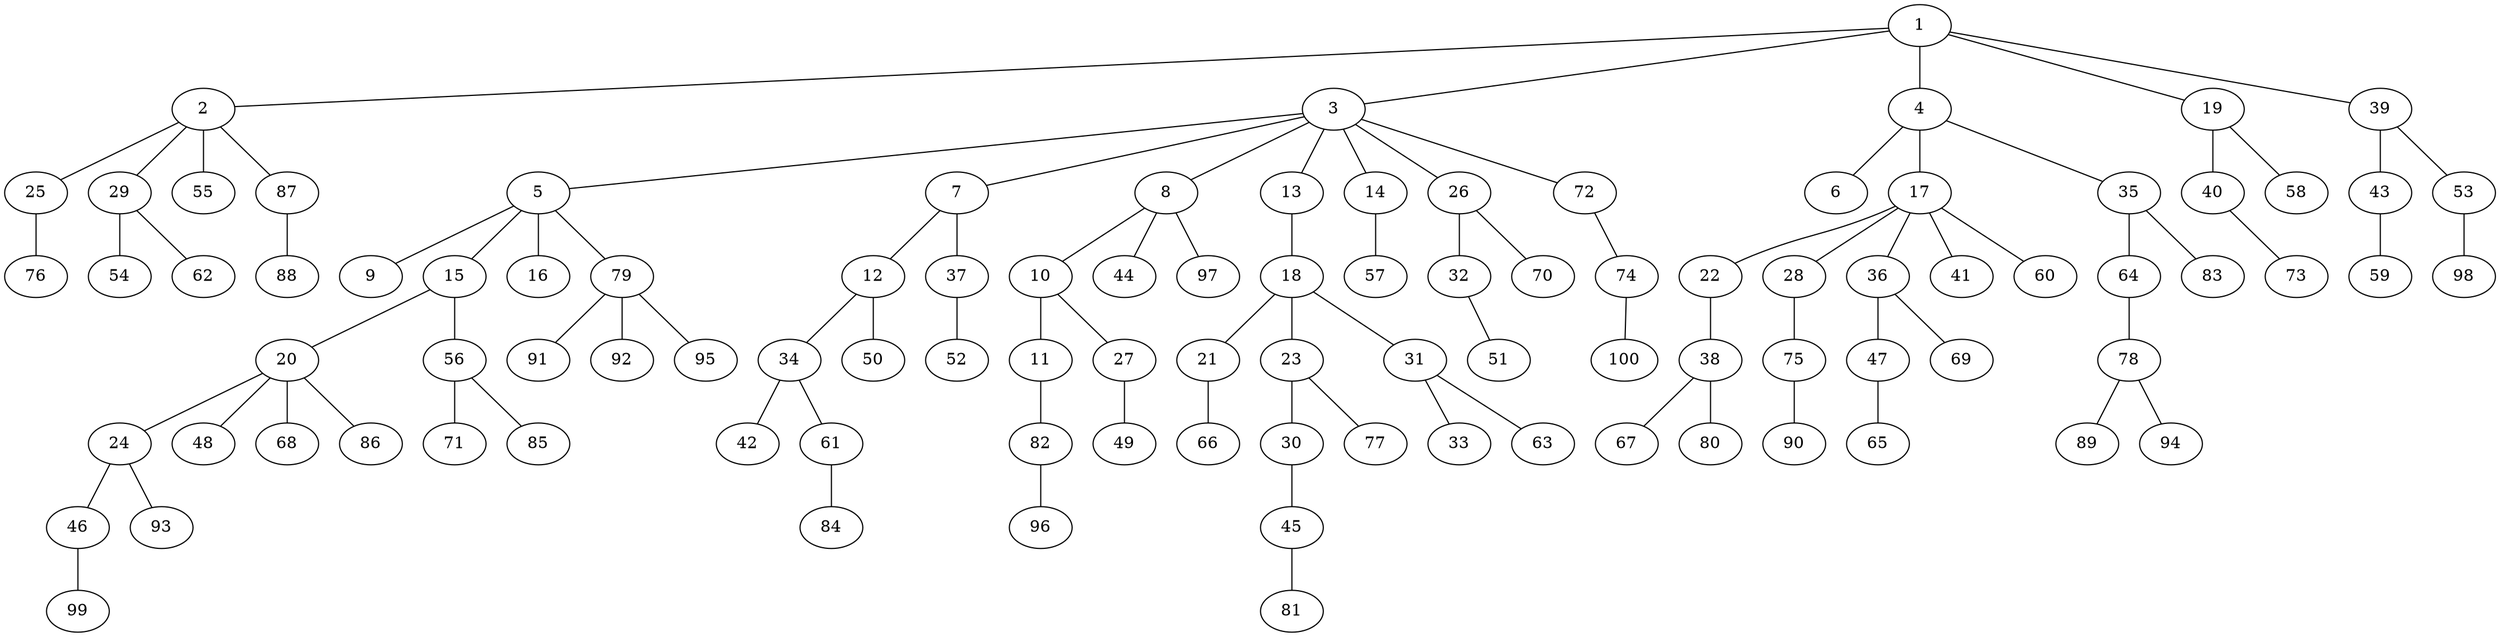 graph graphname {1--2
1--3
1--4
1--19
1--39
2--25
2--29
2--55
2--87
3--5
3--7
3--8
3--13
3--14
3--26
3--72
4--6
4--17
4--35
5--9
5--15
5--16
5--79
7--12
7--37
8--10
8--44
8--97
10--11
10--27
11--82
12--34
12--50
13--18
14--57
15--20
15--56
17--22
17--28
17--36
17--41
17--60
18--21
18--23
18--31
19--40
19--58
20--24
20--48
20--68
20--86
21--66
22--38
23--30
23--77
24--46
24--93
25--76
26--32
26--70
27--49
28--75
29--54
29--62
30--45
31--33
31--63
32--51
34--42
34--61
35--64
35--83
36--47
36--69
37--52
38--67
38--80
39--43
39--53
40--73
43--59
45--81
46--99
47--65
53--98
56--71
56--85
61--84
64--78
72--74
74--100
75--90
78--89
78--94
79--91
79--92
79--95
82--96
87--88
}